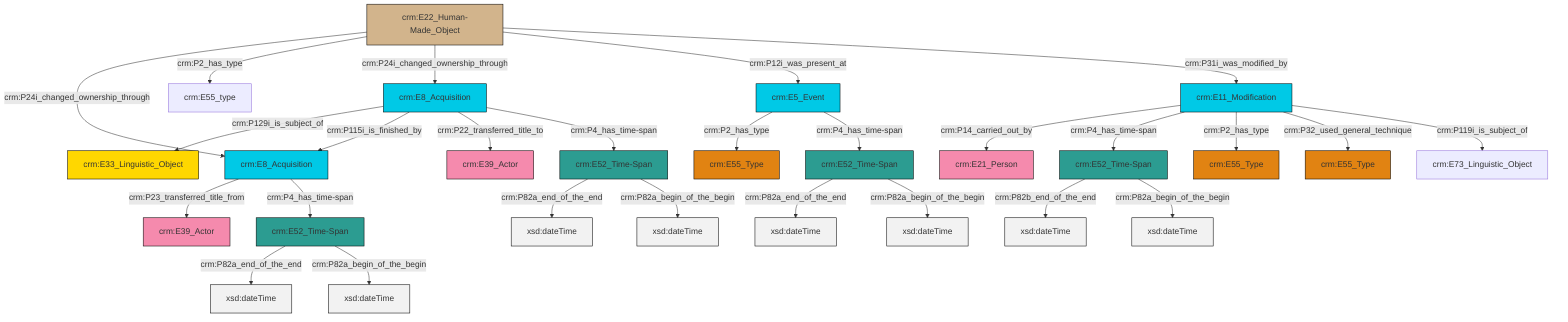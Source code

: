 graph TD
classDef Literal fill:#f2f2f2,stroke:#000000;
classDef CRM_Entity fill:#FFFFFF,stroke:#000000;
classDef Temporal_Entity fill:#00C9E6, stroke:#000000;
classDef Type fill:#E18312, stroke:#000000;
classDef Time-Span fill:#2C9C91, stroke:#000000;
classDef Appellation fill:#FFEB7F, stroke:#000000;
classDef Place fill:#008836, stroke:#000000;
classDef Persistent_Item fill:#B266B2, stroke:#000000;
classDef Conceptual_Object fill:#FFD700, stroke:#000000;
classDef Physical_Thing fill:#D2B48C, stroke:#000000;
classDef Actor fill:#f58aad, stroke:#000000;
classDef PC_Classes fill:#4ce600, stroke:#000000;
classDef Multi fill:#cccccc,stroke:#000000;

0["crm:E8_Acquisition"]:::Temporal_Entity -->|crm:P129i_is_subject_of| 1["crm:E33_Linguistic_Object"]:::Conceptual_Object
4["crm:E22_Human-Made_Object"]:::Physical_Thing -->|crm:P24i_changed_ownership_through| 5["crm:E8_Acquisition"]:::Temporal_Entity
4["crm:E22_Human-Made_Object"]:::Physical_Thing -->|crm:P2_has_type| 6["crm:E55_type"]:::Default
7["crm:E52_Time-Span"]:::Time-Span -->|crm:P82a_end_of_the_end| 8[xsd:dateTime]:::Literal
0["crm:E8_Acquisition"]:::Temporal_Entity -->|crm:P115i_is_finished_by| 5["crm:E8_Acquisition"]:::Temporal_Entity
5["crm:E8_Acquisition"]:::Temporal_Entity -->|crm:P23_transferred_title_from| 14["crm:E39_Actor"]:::Actor
5["crm:E8_Acquisition"]:::Temporal_Entity -->|crm:P4_has_time-span| 17["crm:E52_Time-Span"]:::Time-Span
20["crm:E11_Modification"]:::Temporal_Entity -->|crm:P14_carried_out_by| 15["crm:E21_Person"]:::Actor
24["crm:E52_Time-Span"]:::Time-Span -->|crm:P82b_end_of_the_end| 25[xsd:dateTime]:::Literal
22["crm:E52_Time-Span"]:::Time-Span -->|crm:P82a_end_of_the_end| 29[xsd:dateTime]:::Literal
17["crm:E52_Time-Span"]:::Time-Span -->|crm:P82a_end_of_the_end| 30[xsd:dateTime]:::Literal
22["crm:E52_Time-Span"]:::Time-Span -->|crm:P82a_begin_of_the_begin| 31[xsd:dateTime]:::Literal
4["crm:E22_Human-Made_Object"]:::Physical_Thing -->|crm:P24i_changed_ownership_through| 0["crm:E8_Acquisition"]:::Temporal_Entity
4["crm:E22_Human-Made_Object"]:::Physical_Thing -->|crm:P12i_was_present_at| 26["crm:E5_Event"]:::Temporal_Entity
20["crm:E11_Modification"]:::Temporal_Entity -->|crm:P4_has_time-span| 24["crm:E52_Time-Span"]:::Time-Span
24["crm:E52_Time-Span"]:::Time-Span -->|crm:P82a_begin_of_the_begin| 35[xsd:dateTime]:::Literal
20["crm:E11_Modification"]:::Temporal_Entity -->|crm:P2_has_type| 36["crm:E55_Type"]:::Type
20["crm:E11_Modification"]:::Temporal_Entity -->|crm:P32_used_general_technique| 2["crm:E55_Type"]:::Type
20["crm:E11_Modification"]:::Temporal_Entity -->|crm:P119i_is_subject_of| 12["crm:E73_Linguistic_Object"]:::Default
26["crm:E5_Event"]:::Temporal_Entity -->|crm:P2_has_type| 9["crm:E55_Type"]:::Type
17["crm:E52_Time-Span"]:::Time-Span -->|crm:P82a_begin_of_the_begin| 40[xsd:dateTime]:::Literal
7["crm:E52_Time-Span"]:::Time-Span -->|crm:P82a_begin_of_the_begin| 41[xsd:dateTime]:::Literal
26["crm:E5_Event"]:::Temporal_Entity -->|crm:P4_has_time-span| 7["crm:E52_Time-Span"]:::Time-Span
0["crm:E8_Acquisition"]:::Temporal_Entity -->|crm:P22_transferred_title_to| 33["crm:E39_Actor"]:::Actor
4["crm:E22_Human-Made_Object"]:::Physical_Thing -->|crm:P31i_was_modified_by| 20["crm:E11_Modification"]:::Temporal_Entity
0["crm:E8_Acquisition"]:::Temporal_Entity -->|crm:P4_has_time-span| 22["crm:E52_Time-Span"]:::Time-Span